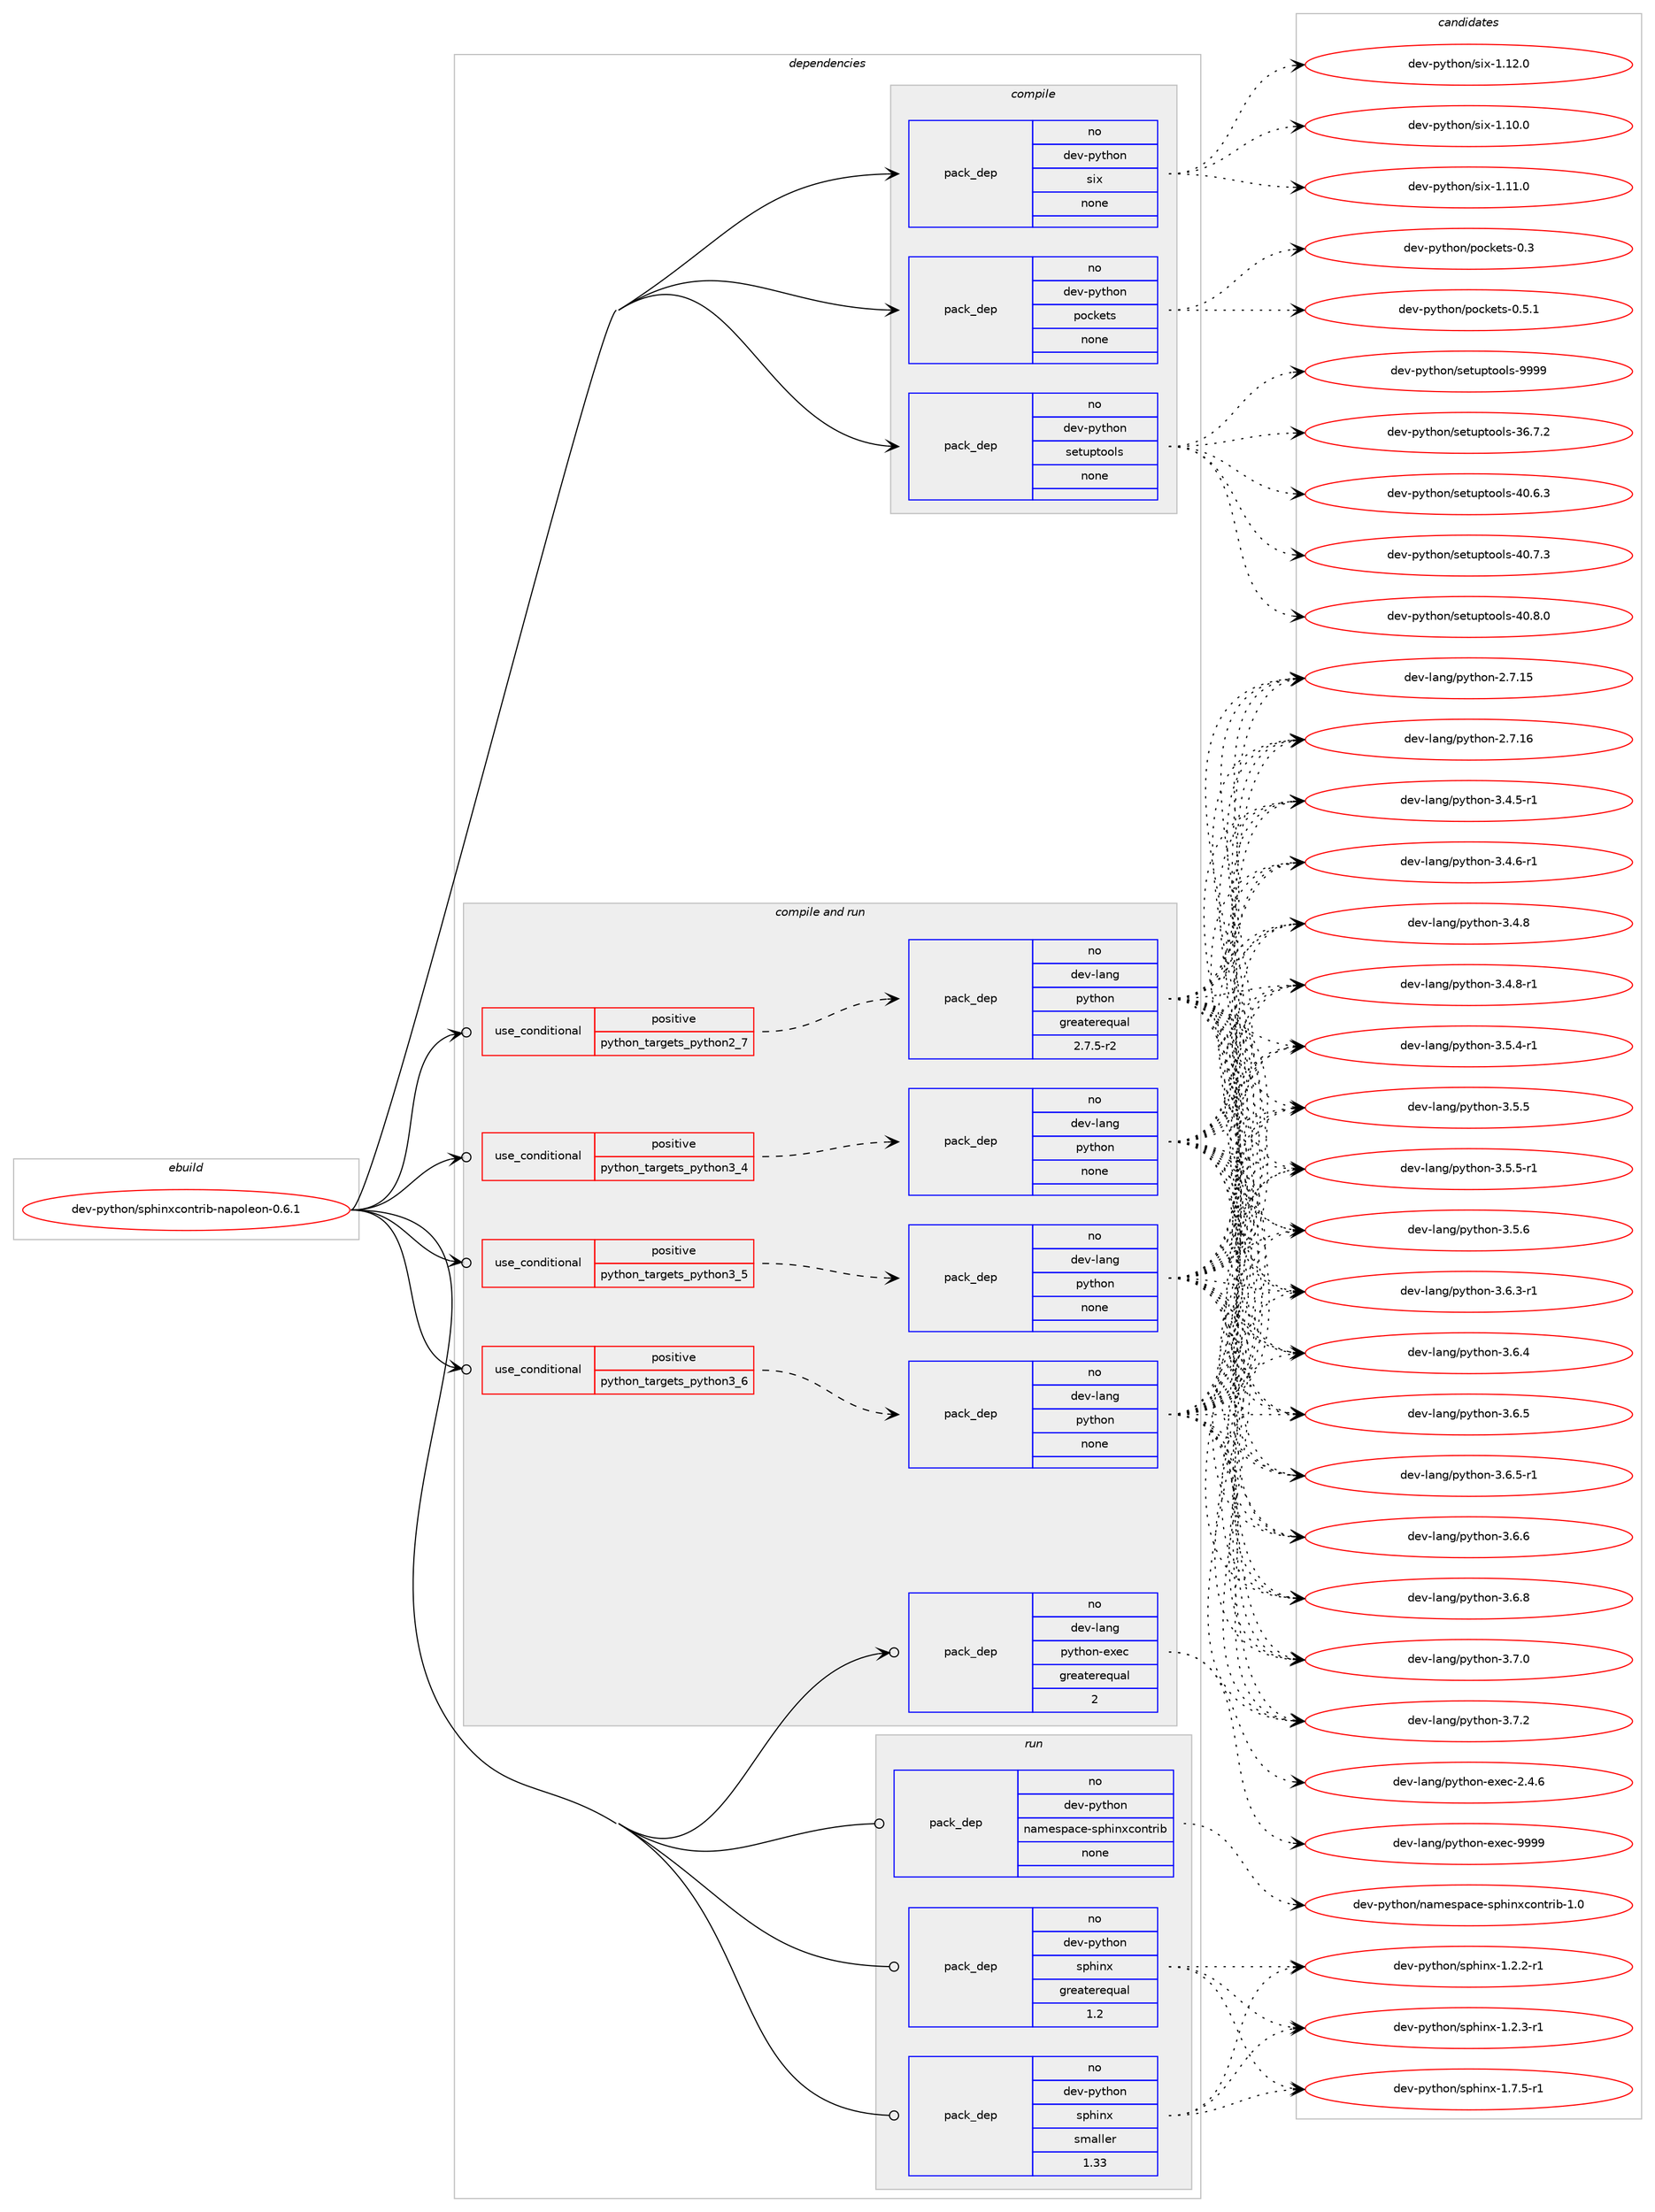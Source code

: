 digraph prolog {

# *************
# Graph options
# *************

newrank=true;
concentrate=true;
compound=true;
graph [rankdir=LR,fontname=Helvetica,fontsize=10,ranksep=1.5];#, ranksep=2.5, nodesep=0.2];
edge  [arrowhead=vee];
node  [fontname=Helvetica,fontsize=10];

# **********
# The ebuild
# **********

subgraph cluster_leftcol {
color=gray;
rank=same;
label=<<i>ebuild</i>>;
id [label="dev-python/sphinxcontrib-napoleon-0.6.1", color=red, width=4, href="../dev-python/sphinxcontrib-napoleon-0.6.1.svg"];
}

# ****************
# The dependencies
# ****************

subgraph cluster_midcol {
color=gray;
label=<<i>dependencies</i>>;
subgraph cluster_compile {
fillcolor="#eeeeee";
style=filled;
label=<<i>compile</i>>;
subgraph pack1033953 {
dependency1442323 [label=<<TABLE BORDER="0" CELLBORDER="1" CELLSPACING="0" CELLPADDING="4" WIDTH="220"><TR><TD ROWSPAN="6" CELLPADDING="30">pack_dep</TD></TR><TR><TD WIDTH="110">no</TD></TR><TR><TD>dev-python</TD></TR><TR><TD>pockets</TD></TR><TR><TD>none</TD></TR><TR><TD></TD></TR></TABLE>>, shape=none, color=blue];
}
id:e -> dependency1442323:w [weight=20,style="solid",arrowhead="vee"];
subgraph pack1033954 {
dependency1442324 [label=<<TABLE BORDER="0" CELLBORDER="1" CELLSPACING="0" CELLPADDING="4" WIDTH="220"><TR><TD ROWSPAN="6" CELLPADDING="30">pack_dep</TD></TR><TR><TD WIDTH="110">no</TD></TR><TR><TD>dev-python</TD></TR><TR><TD>setuptools</TD></TR><TR><TD>none</TD></TR><TR><TD></TD></TR></TABLE>>, shape=none, color=blue];
}
id:e -> dependency1442324:w [weight=20,style="solid",arrowhead="vee"];
subgraph pack1033955 {
dependency1442325 [label=<<TABLE BORDER="0" CELLBORDER="1" CELLSPACING="0" CELLPADDING="4" WIDTH="220"><TR><TD ROWSPAN="6" CELLPADDING="30">pack_dep</TD></TR><TR><TD WIDTH="110">no</TD></TR><TR><TD>dev-python</TD></TR><TR><TD>six</TD></TR><TR><TD>none</TD></TR><TR><TD></TD></TR></TABLE>>, shape=none, color=blue];
}
id:e -> dependency1442325:w [weight=20,style="solid",arrowhead="vee"];
}
subgraph cluster_compileandrun {
fillcolor="#eeeeee";
style=filled;
label=<<i>compile and run</i>>;
subgraph cond385008 {
dependency1442326 [label=<<TABLE BORDER="0" CELLBORDER="1" CELLSPACING="0" CELLPADDING="4"><TR><TD ROWSPAN="3" CELLPADDING="10">use_conditional</TD></TR><TR><TD>positive</TD></TR><TR><TD>python_targets_python2_7</TD></TR></TABLE>>, shape=none, color=red];
subgraph pack1033956 {
dependency1442327 [label=<<TABLE BORDER="0" CELLBORDER="1" CELLSPACING="0" CELLPADDING="4" WIDTH="220"><TR><TD ROWSPAN="6" CELLPADDING="30">pack_dep</TD></TR><TR><TD WIDTH="110">no</TD></TR><TR><TD>dev-lang</TD></TR><TR><TD>python</TD></TR><TR><TD>greaterequal</TD></TR><TR><TD>2.7.5-r2</TD></TR></TABLE>>, shape=none, color=blue];
}
dependency1442326:e -> dependency1442327:w [weight=20,style="dashed",arrowhead="vee"];
}
id:e -> dependency1442326:w [weight=20,style="solid",arrowhead="odotvee"];
subgraph cond385009 {
dependency1442328 [label=<<TABLE BORDER="0" CELLBORDER="1" CELLSPACING="0" CELLPADDING="4"><TR><TD ROWSPAN="3" CELLPADDING="10">use_conditional</TD></TR><TR><TD>positive</TD></TR><TR><TD>python_targets_python3_4</TD></TR></TABLE>>, shape=none, color=red];
subgraph pack1033957 {
dependency1442329 [label=<<TABLE BORDER="0" CELLBORDER="1" CELLSPACING="0" CELLPADDING="4" WIDTH="220"><TR><TD ROWSPAN="6" CELLPADDING="30">pack_dep</TD></TR><TR><TD WIDTH="110">no</TD></TR><TR><TD>dev-lang</TD></TR><TR><TD>python</TD></TR><TR><TD>none</TD></TR><TR><TD></TD></TR></TABLE>>, shape=none, color=blue];
}
dependency1442328:e -> dependency1442329:w [weight=20,style="dashed",arrowhead="vee"];
}
id:e -> dependency1442328:w [weight=20,style="solid",arrowhead="odotvee"];
subgraph cond385010 {
dependency1442330 [label=<<TABLE BORDER="0" CELLBORDER="1" CELLSPACING="0" CELLPADDING="4"><TR><TD ROWSPAN="3" CELLPADDING="10">use_conditional</TD></TR><TR><TD>positive</TD></TR><TR><TD>python_targets_python3_5</TD></TR></TABLE>>, shape=none, color=red];
subgraph pack1033958 {
dependency1442331 [label=<<TABLE BORDER="0" CELLBORDER="1" CELLSPACING="0" CELLPADDING="4" WIDTH="220"><TR><TD ROWSPAN="6" CELLPADDING="30">pack_dep</TD></TR><TR><TD WIDTH="110">no</TD></TR><TR><TD>dev-lang</TD></TR><TR><TD>python</TD></TR><TR><TD>none</TD></TR><TR><TD></TD></TR></TABLE>>, shape=none, color=blue];
}
dependency1442330:e -> dependency1442331:w [weight=20,style="dashed",arrowhead="vee"];
}
id:e -> dependency1442330:w [weight=20,style="solid",arrowhead="odotvee"];
subgraph cond385011 {
dependency1442332 [label=<<TABLE BORDER="0" CELLBORDER="1" CELLSPACING="0" CELLPADDING="4"><TR><TD ROWSPAN="3" CELLPADDING="10">use_conditional</TD></TR><TR><TD>positive</TD></TR><TR><TD>python_targets_python3_6</TD></TR></TABLE>>, shape=none, color=red];
subgraph pack1033959 {
dependency1442333 [label=<<TABLE BORDER="0" CELLBORDER="1" CELLSPACING="0" CELLPADDING="4" WIDTH="220"><TR><TD ROWSPAN="6" CELLPADDING="30">pack_dep</TD></TR><TR><TD WIDTH="110">no</TD></TR><TR><TD>dev-lang</TD></TR><TR><TD>python</TD></TR><TR><TD>none</TD></TR><TR><TD></TD></TR></TABLE>>, shape=none, color=blue];
}
dependency1442332:e -> dependency1442333:w [weight=20,style="dashed",arrowhead="vee"];
}
id:e -> dependency1442332:w [weight=20,style="solid",arrowhead="odotvee"];
subgraph pack1033960 {
dependency1442334 [label=<<TABLE BORDER="0" CELLBORDER="1" CELLSPACING="0" CELLPADDING="4" WIDTH="220"><TR><TD ROWSPAN="6" CELLPADDING="30">pack_dep</TD></TR><TR><TD WIDTH="110">no</TD></TR><TR><TD>dev-lang</TD></TR><TR><TD>python-exec</TD></TR><TR><TD>greaterequal</TD></TR><TR><TD>2</TD></TR></TABLE>>, shape=none, color=blue];
}
id:e -> dependency1442334:w [weight=20,style="solid",arrowhead="odotvee"];
}
subgraph cluster_run {
fillcolor="#eeeeee";
style=filled;
label=<<i>run</i>>;
subgraph pack1033961 {
dependency1442335 [label=<<TABLE BORDER="0" CELLBORDER="1" CELLSPACING="0" CELLPADDING="4" WIDTH="220"><TR><TD ROWSPAN="6" CELLPADDING="30">pack_dep</TD></TR><TR><TD WIDTH="110">no</TD></TR><TR><TD>dev-python</TD></TR><TR><TD>namespace-sphinxcontrib</TD></TR><TR><TD>none</TD></TR><TR><TD></TD></TR></TABLE>>, shape=none, color=blue];
}
id:e -> dependency1442335:w [weight=20,style="solid",arrowhead="odot"];
subgraph pack1033962 {
dependency1442336 [label=<<TABLE BORDER="0" CELLBORDER="1" CELLSPACING="0" CELLPADDING="4" WIDTH="220"><TR><TD ROWSPAN="6" CELLPADDING="30">pack_dep</TD></TR><TR><TD WIDTH="110">no</TD></TR><TR><TD>dev-python</TD></TR><TR><TD>sphinx</TD></TR><TR><TD>greaterequal</TD></TR><TR><TD>1.2</TD></TR></TABLE>>, shape=none, color=blue];
}
id:e -> dependency1442336:w [weight=20,style="solid",arrowhead="odot"];
subgraph pack1033963 {
dependency1442337 [label=<<TABLE BORDER="0" CELLBORDER="1" CELLSPACING="0" CELLPADDING="4" WIDTH="220"><TR><TD ROWSPAN="6" CELLPADDING="30">pack_dep</TD></TR><TR><TD WIDTH="110">no</TD></TR><TR><TD>dev-python</TD></TR><TR><TD>sphinx</TD></TR><TR><TD>smaller</TD></TR><TR><TD>1.33</TD></TR></TABLE>>, shape=none, color=blue];
}
id:e -> dependency1442337:w [weight=20,style="solid",arrowhead="odot"];
}
}

# **************
# The candidates
# **************

subgraph cluster_choices {
rank=same;
color=gray;
label=<<i>candidates</i>>;

subgraph choice1033953 {
color=black;
nodesep=1;
choice10010111845112121116104111110471121119910710111611545484651 [label="dev-python/pockets-0.3", color=red, width=4,href="../dev-python/pockets-0.3.svg"];
choice100101118451121211161041111104711211199107101116115454846534649 [label="dev-python/pockets-0.5.1", color=red, width=4,href="../dev-python/pockets-0.5.1.svg"];
dependency1442323:e -> choice10010111845112121116104111110471121119910710111611545484651:w [style=dotted,weight="100"];
dependency1442323:e -> choice100101118451121211161041111104711211199107101116115454846534649:w [style=dotted,weight="100"];
}
subgraph choice1033954 {
color=black;
nodesep=1;
choice100101118451121211161041111104711510111611711211611111110811545515446554650 [label="dev-python/setuptools-36.7.2", color=red, width=4,href="../dev-python/setuptools-36.7.2.svg"];
choice100101118451121211161041111104711510111611711211611111110811545524846544651 [label="dev-python/setuptools-40.6.3", color=red, width=4,href="../dev-python/setuptools-40.6.3.svg"];
choice100101118451121211161041111104711510111611711211611111110811545524846554651 [label="dev-python/setuptools-40.7.3", color=red, width=4,href="../dev-python/setuptools-40.7.3.svg"];
choice100101118451121211161041111104711510111611711211611111110811545524846564648 [label="dev-python/setuptools-40.8.0", color=red, width=4,href="../dev-python/setuptools-40.8.0.svg"];
choice10010111845112121116104111110471151011161171121161111111081154557575757 [label="dev-python/setuptools-9999", color=red, width=4,href="../dev-python/setuptools-9999.svg"];
dependency1442324:e -> choice100101118451121211161041111104711510111611711211611111110811545515446554650:w [style=dotted,weight="100"];
dependency1442324:e -> choice100101118451121211161041111104711510111611711211611111110811545524846544651:w [style=dotted,weight="100"];
dependency1442324:e -> choice100101118451121211161041111104711510111611711211611111110811545524846554651:w [style=dotted,weight="100"];
dependency1442324:e -> choice100101118451121211161041111104711510111611711211611111110811545524846564648:w [style=dotted,weight="100"];
dependency1442324:e -> choice10010111845112121116104111110471151011161171121161111111081154557575757:w [style=dotted,weight="100"];
}
subgraph choice1033955 {
color=black;
nodesep=1;
choice100101118451121211161041111104711510512045494649484648 [label="dev-python/six-1.10.0", color=red, width=4,href="../dev-python/six-1.10.0.svg"];
choice100101118451121211161041111104711510512045494649494648 [label="dev-python/six-1.11.0", color=red, width=4,href="../dev-python/six-1.11.0.svg"];
choice100101118451121211161041111104711510512045494649504648 [label="dev-python/six-1.12.0", color=red, width=4,href="../dev-python/six-1.12.0.svg"];
dependency1442325:e -> choice100101118451121211161041111104711510512045494649484648:w [style=dotted,weight="100"];
dependency1442325:e -> choice100101118451121211161041111104711510512045494649494648:w [style=dotted,weight="100"];
dependency1442325:e -> choice100101118451121211161041111104711510512045494649504648:w [style=dotted,weight="100"];
}
subgraph choice1033956 {
color=black;
nodesep=1;
choice10010111845108971101034711212111610411111045504655464953 [label="dev-lang/python-2.7.15", color=red, width=4,href="../dev-lang/python-2.7.15.svg"];
choice10010111845108971101034711212111610411111045504655464954 [label="dev-lang/python-2.7.16", color=red, width=4,href="../dev-lang/python-2.7.16.svg"];
choice1001011184510897110103471121211161041111104551465246534511449 [label="dev-lang/python-3.4.5-r1", color=red, width=4,href="../dev-lang/python-3.4.5-r1.svg"];
choice1001011184510897110103471121211161041111104551465246544511449 [label="dev-lang/python-3.4.6-r1", color=red, width=4,href="../dev-lang/python-3.4.6-r1.svg"];
choice100101118451089711010347112121116104111110455146524656 [label="dev-lang/python-3.4.8", color=red, width=4,href="../dev-lang/python-3.4.8.svg"];
choice1001011184510897110103471121211161041111104551465246564511449 [label="dev-lang/python-3.4.8-r1", color=red, width=4,href="../dev-lang/python-3.4.8-r1.svg"];
choice1001011184510897110103471121211161041111104551465346524511449 [label="dev-lang/python-3.5.4-r1", color=red, width=4,href="../dev-lang/python-3.5.4-r1.svg"];
choice100101118451089711010347112121116104111110455146534653 [label="dev-lang/python-3.5.5", color=red, width=4,href="../dev-lang/python-3.5.5.svg"];
choice1001011184510897110103471121211161041111104551465346534511449 [label="dev-lang/python-3.5.5-r1", color=red, width=4,href="../dev-lang/python-3.5.5-r1.svg"];
choice100101118451089711010347112121116104111110455146534654 [label="dev-lang/python-3.5.6", color=red, width=4,href="../dev-lang/python-3.5.6.svg"];
choice1001011184510897110103471121211161041111104551465446514511449 [label="dev-lang/python-3.6.3-r1", color=red, width=4,href="../dev-lang/python-3.6.3-r1.svg"];
choice100101118451089711010347112121116104111110455146544652 [label="dev-lang/python-3.6.4", color=red, width=4,href="../dev-lang/python-3.6.4.svg"];
choice100101118451089711010347112121116104111110455146544653 [label="dev-lang/python-3.6.5", color=red, width=4,href="../dev-lang/python-3.6.5.svg"];
choice1001011184510897110103471121211161041111104551465446534511449 [label="dev-lang/python-3.6.5-r1", color=red, width=4,href="../dev-lang/python-3.6.5-r1.svg"];
choice100101118451089711010347112121116104111110455146544654 [label="dev-lang/python-3.6.6", color=red, width=4,href="../dev-lang/python-3.6.6.svg"];
choice100101118451089711010347112121116104111110455146544656 [label="dev-lang/python-3.6.8", color=red, width=4,href="../dev-lang/python-3.6.8.svg"];
choice100101118451089711010347112121116104111110455146554648 [label="dev-lang/python-3.7.0", color=red, width=4,href="../dev-lang/python-3.7.0.svg"];
choice100101118451089711010347112121116104111110455146554650 [label="dev-lang/python-3.7.2", color=red, width=4,href="../dev-lang/python-3.7.2.svg"];
dependency1442327:e -> choice10010111845108971101034711212111610411111045504655464953:w [style=dotted,weight="100"];
dependency1442327:e -> choice10010111845108971101034711212111610411111045504655464954:w [style=dotted,weight="100"];
dependency1442327:e -> choice1001011184510897110103471121211161041111104551465246534511449:w [style=dotted,weight="100"];
dependency1442327:e -> choice1001011184510897110103471121211161041111104551465246544511449:w [style=dotted,weight="100"];
dependency1442327:e -> choice100101118451089711010347112121116104111110455146524656:w [style=dotted,weight="100"];
dependency1442327:e -> choice1001011184510897110103471121211161041111104551465246564511449:w [style=dotted,weight="100"];
dependency1442327:e -> choice1001011184510897110103471121211161041111104551465346524511449:w [style=dotted,weight="100"];
dependency1442327:e -> choice100101118451089711010347112121116104111110455146534653:w [style=dotted,weight="100"];
dependency1442327:e -> choice1001011184510897110103471121211161041111104551465346534511449:w [style=dotted,weight="100"];
dependency1442327:e -> choice100101118451089711010347112121116104111110455146534654:w [style=dotted,weight="100"];
dependency1442327:e -> choice1001011184510897110103471121211161041111104551465446514511449:w [style=dotted,weight="100"];
dependency1442327:e -> choice100101118451089711010347112121116104111110455146544652:w [style=dotted,weight="100"];
dependency1442327:e -> choice100101118451089711010347112121116104111110455146544653:w [style=dotted,weight="100"];
dependency1442327:e -> choice1001011184510897110103471121211161041111104551465446534511449:w [style=dotted,weight="100"];
dependency1442327:e -> choice100101118451089711010347112121116104111110455146544654:w [style=dotted,weight="100"];
dependency1442327:e -> choice100101118451089711010347112121116104111110455146544656:w [style=dotted,weight="100"];
dependency1442327:e -> choice100101118451089711010347112121116104111110455146554648:w [style=dotted,weight="100"];
dependency1442327:e -> choice100101118451089711010347112121116104111110455146554650:w [style=dotted,weight="100"];
}
subgraph choice1033957 {
color=black;
nodesep=1;
choice10010111845108971101034711212111610411111045504655464953 [label="dev-lang/python-2.7.15", color=red, width=4,href="../dev-lang/python-2.7.15.svg"];
choice10010111845108971101034711212111610411111045504655464954 [label="dev-lang/python-2.7.16", color=red, width=4,href="../dev-lang/python-2.7.16.svg"];
choice1001011184510897110103471121211161041111104551465246534511449 [label="dev-lang/python-3.4.5-r1", color=red, width=4,href="../dev-lang/python-3.4.5-r1.svg"];
choice1001011184510897110103471121211161041111104551465246544511449 [label="dev-lang/python-3.4.6-r1", color=red, width=4,href="../dev-lang/python-3.4.6-r1.svg"];
choice100101118451089711010347112121116104111110455146524656 [label="dev-lang/python-3.4.8", color=red, width=4,href="../dev-lang/python-3.4.8.svg"];
choice1001011184510897110103471121211161041111104551465246564511449 [label="dev-lang/python-3.4.8-r1", color=red, width=4,href="../dev-lang/python-3.4.8-r1.svg"];
choice1001011184510897110103471121211161041111104551465346524511449 [label="dev-lang/python-3.5.4-r1", color=red, width=4,href="../dev-lang/python-3.5.4-r1.svg"];
choice100101118451089711010347112121116104111110455146534653 [label="dev-lang/python-3.5.5", color=red, width=4,href="../dev-lang/python-3.5.5.svg"];
choice1001011184510897110103471121211161041111104551465346534511449 [label="dev-lang/python-3.5.5-r1", color=red, width=4,href="../dev-lang/python-3.5.5-r1.svg"];
choice100101118451089711010347112121116104111110455146534654 [label="dev-lang/python-3.5.6", color=red, width=4,href="../dev-lang/python-3.5.6.svg"];
choice1001011184510897110103471121211161041111104551465446514511449 [label="dev-lang/python-3.6.3-r1", color=red, width=4,href="../dev-lang/python-3.6.3-r1.svg"];
choice100101118451089711010347112121116104111110455146544652 [label="dev-lang/python-3.6.4", color=red, width=4,href="../dev-lang/python-3.6.4.svg"];
choice100101118451089711010347112121116104111110455146544653 [label="dev-lang/python-3.6.5", color=red, width=4,href="../dev-lang/python-3.6.5.svg"];
choice1001011184510897110103471121211161041111104551465446534511449 [label="dev-lang/python-3.6.5-r1", color=red, width=4,href="../dev-lang/python-3.6.5-r1.svg"];
choice100101118451089711010347112121116104111110455146544654 [label="dev-lang/python-3.6.6", color=red, width=4,href="../dev-lang/python-3.6.6.svg"];
choice100101118451089711010347112121116104111110455146544656 [label="dev-lang/python-3.6.8", color=red, width=4,href="../dev-lang/python-3.6.8.svg"];
choice100101118451089711010347112121116104111110455146554648 [label="dev-lang/python-3.7.0", color=red, width=4,href="../dev-lang/python-3.7.0.svg"];
choice100101118451089711010347112121116104111110455146554650 [label="dev-lang/python-3.7.2", color=red, width=4,href="../dev-lang/python-3.7.2.svg"];
dependency1442329:e -> choice10010111845108971101034711212111610411111045504655464953:w [style=dotted,weight="100"];
dependency1442329:e -> choice10010111845108971101034711212111610411111045504655464954:w [style=dotted,weight="100"];
dependency1442329:e -> choice1001011184510897110103471121211161041111104551465246534511449:w [style=dotted,weight="100"];
dependency1442329:e -> choice1001011184510897110103471121211161041111104551465246544511449:w [style=dotted,weight="100"];
dependency1442329:e -> choice100101118451089711010347112121116104111110455146524656:w [style=dotted,weight="100"];
dependency1442329:e -> choice1001011184510897110103471121211161041111104551465246564511449:w [style=dotted,weight="100"];
dependency1442329:e -> choice1001011184510897110103471121211161041111104551465346524511449:w [style=dotted,weight="100"];
dependency1442329:e -> choice100101118451089711010347112121116104111110455146534653:w [style=dotted,weight="100"];
dependency1442329:e -> choice1001011184510897110103471121211161041111104551465346534511449:w [style=dotted,weight="100"];
dependency1442329:e -> choice100101118451089711010347112121116104111110455146534654:w [style=dotted,weight="100"];
dependency1442329:e -> choice1001011184510897110103471121211161041111104551465446514511449:w [style=dotted,weight="100"];
dependency1442329:e -> choice100101118451089711010347112121116104111110455146544652:w [style=dotted,weight="100"];
dependency1442329:e -> choice100101118451089711010347112121116104111110455146544653:w [style=dotted,weight="100"];
dependency1442329:e -> choice1001011184510897110103471121211161041111104551465446534511449:w [style=dotted,weight="100"];
dependency1442329:e -> choice100101118451089711010347112121116104111110455146544654:w [style=dotted,weight="100"];
dependency1442329:e -> choice100101118451089711010347112121116104111110455146544656:w [style=dotted,weight="100"];
dependency1442329:e -> choice100101118451089711010347112121116104111110455146554648:w [style=dotted,weight="100"];
dependency1442329:e -> choice100101118451089711010347112121116104111110455146554650:w [style=dotted,weight="100"];
}
subgraph choice1033958 {
color=black;
nodesep=1;
choice10010111845108971101034711212111610411111045504655464953 [label="dev-lang/python-2.7.15", color=red, width=4,href="../dev-lang/python-2.7.15.svg"];
choice10010111845108971101034711212111610411111045504655464954 [label="dev-lang/python-2.7.16", color=red, width=4,href="../dev-lang/python-2.7.16.svg"];
choice1001011184510897110103471121211161041111104551465246534511449 [label="dev-lang/python-3.4.5-r1", color=red, width=4,href="../dev-lang/python-3.4.5-r1.svg"];
choice1001011184510897110103471121211161041111104551465246544511449 [label="dev-lang/python-3.4.6-r1", color=red, width=4,href="../dev-lang/python-3.4.6-r1.svg"];
choice100101118451089711010347112121116104111110455146524656 [label="dev-lang/python-3.4.8", color=red, width=4,href="../dev-lang/python-3.4.8.svg"];
choice1001011184510897110103471121211161041111104551465246564511449 [label="dev-lang/python-3.4.8-r1", color=red, width=4,href="../dev-lang/python-3.4.8-r1.svg"];
choice1001011184510897110103471121211161041111104551465346524511449 [label="dev-lang/python-3.5.4-r1", color=red, width=4,href="../dev-lang/python-3.5.4-r1.svg"];
choice100101118451089711010347112121116104111110455146534653 [label="dev-lang/python-3.5.5", color=red, width=4,href="../dev-lang/python-3.5.5.svg"];
choice1001011184510897110103471121211161041111104551465346534511449 [label="dev-lang/python-3.5.5-r1", color=red, width=4,href="../dev-lang/python-3.5.5-r1.svg"];
choice100101118451089711010347112121116104111110455146534654 [label="dev-lang/python-3.5.6", color=red, width=4,href="../dev-lang/python-3.5.6.svg"];
choice1001011184510897110103471121211161041111104551465446514511449 [label="dev-lang/python-3.6.3-r1", color=red, width=4,href="../dev-lang/python-3.6.3-r1.svg"];
choice100101118451089711010347112121116104111110455146544652 [label="dev-lang/python-3.6.4", color=red, width=4,href="../dev-lang/python-3.6.4.svg"];
choice100101118451089711010347112121116104111110455146544653 [label="dev-lang/python-3.6.5", color=red, width=4,href="../dev-lang/python-3.6.5.svg"];
choice1001011184510897110103471121211161041111104551465446534511449 [label="dev-lang/python-3.6.5-r1", color=red, width=4,href="../dev-lang/python-3.6.5-r1.svg"];
choice100101118451089711010347112121116104111110455146544654 [label="dev-lang/python-3.6.6", color=red, width=4,href="../dev-lang/python-3.6.6.svg"];
choice100101118451089711010347112121116104111110455146544656 [label="dev-lang/python-3.6.8", color=red, width=4,href="../dev-lang/python-3.6.8.svg"];
choice100101118451089711010347112121116104111110455146554648 [label="dev-lang/python-3.7.0", color=red, width=4,href="../dev-lang/python-3.7.0.svg"];
choice100101118451089711010347112121116104111110455146554650 [label="dev-lang/python-3.7.2", color=red, width=4,href="../dev-lang/python-3.7.2.svg"];
dependency1442331:e -> choice10010111845108971101034711212111610411111045504655464953:w [style=dotted,weight="100"];
dependency1442331:e -> choice10010111845108971101034711212111610411111045504655464954:w [style=dotted,weight="100"];
dependency1442331:e -> choice1001011184510897110103471121211161041111104551465246534511449:w [style=dotted,weight="100"];
dependency1442331:e -> choice1001011184510897110103471121211161041111104551465246544511449:w [style=dotted,weight="100"];
dependency1442331:e -> choice100101118451089711010347112121116104111110455146524656:w [style=dotted,weight="100"];
dependency1442331:e -> choice1001011184510897110103471121211161041111104551465246564511449:w [style=dotted,weight="100"];
dependency1442331:e -> choice1001011184510897110103471121211161041111104551465346524511449:w [style=dotted,weight="100"];
dependency1442331:e -> choice100101118451089711010347112121116104111110455146534653:w [style=dotted,weight="100"];
dependency1442331:e -> choice1001011184510897110103471121211161041111104551465346534511449:w [style=dotted,weight="100"];
dependency1442331:e -> choice100101118451089711010347112121116104111110455146534654:w [style=dotted,weight="100"];
dependency1442331:e -> choice1001011184510897110103471121211161041111104551465446514511449:w [style=dotted,weight="100"];
dependency1442331:e -> choice100101118451089711010347112121116104111110455146544652:w [style=dotted,weight="100"];
dependency1442331:e -> choice100101118451089711010347112121116104111110455146544653:w [style=dotted,weight="100"];
dependency1442331:e -> choice1001011184510897110103471121211161041111104551465446534511449:w [style=dotted,weight="100"];
dependency1442331:e -> choice100101118451089711010347112121116104111110455146544654:w [style=dotted,weight="100"];
dependency1442331:e -> choice100101118451089711010347112121116104111110455146544656:w [style=dotted,weight="100"];
dependency1442331:e -> choice100101118451089711010347112121116104111110455146554648:w [style=dotted,weight="100"];
dependency1442331:e -> choice100101118451089711010347112121116104111110455146554650:w [style=dotted,weight="100"];
}
subgraph choice1033959 {
color=black;
nodesep=1;
choice10010111845108971101034711212111610411111045504655464953 [label="dev-lang/python-2.7.15", color=red, width=4,href="../dev-lang/python-2.7.15.svg"];
choice10010111845108971101034711212111610411111045504655464954 [label="dev-lang/python-2.7.16", color=red, width=4,href="../dev-lang/python-2.7.16.svg"];
choice1001011184510897110103471121211161041111104551465246534511449 [label="dev-lang/python-3.4.5-r1", color=red, width=4,href="../dev-lang/python-3.4.5-r1.svg"];
choice1001011184510897110103471121211161041111104551465246544511449 [label="dev-lang/python-3.4.6-r1", color=red, width=4,href="../dev-lang/python-3.4.6-r1.svg"];
choice100101118451089711010347112121116104111110455146524656 [label="dev-lang/python-3.4.8", color=red, width=4,href="../dev-lang/python-3.4.8.svg"];
choice1001011184510897110103471121211161041111104551465246564511449 [label="dev-lang/python-3.4.8-r1", color=red, width=4,href="../dev-lang/python-3.4.8-r1.svg"];
choice1001011184510897110103471121211161041111104551465346524511449 [label="dev-lang/python-3.5.4-r1", color=red, width=4,href="../dev-lang/python-3.5.4-r1.svg"];
choice100101118451089711010347112121116104111110455146534653 [label="dev-lang/python-3.5.5", color=red, width=4,href="../dev-lang/python-3.5.5.svg"];
choice1001011184510897110103471121211161041111104551465346534511449 [label="dev-lang/python-3.5.5-r1", color=red, width=4,href="../dev-lang/python-3.5.5-r1.svg"];
choice100101118451089711010347112121116104111110455146534654 [label="dev-lang/python-3.5.6", color=red, width=4,href="../dev-lang/python-3.5.6.svg"];
choice1001011184510897110103471121211161041111104551465446514511449 [label="dev-lang/python-3.6.3-r1", color=red, width=4,href="../dev-lang/python-3.6.3-r1.svg"];
choice100101118451089711010347112121116104111110455146544652 [label="dev-lang/python-3.6.4", color=red, width=4,href="../dev-lang/python-3.6.4.svg"];
choice100101118451089711010347112121116104111110455146544653 [label="dev-lang/python-3.6.5", color=red, width=4,href="../dev-lang/python-3.6.5.svg"];
choice1001011184510897110103471121211161041111104551465446534511449 [label="dev-lang/python-3.6.5-r1", color=red, width=4,href="../dev-lang/python-3.6.5-r1.svg"];
choice100101118451089711010347112121116104111110455146544654 [label="dev-lang/python-3.6.6", color=red, width=4,href="../dev-lang/python-3.6.6.svg"];
choice100101118451089711010347112121116104111110455146544656 [label="dev-lang/python-3.6.8", color=red, width=4,href="../dev-lang/python-3.6.8.svg"];
choice100101118451089711010347112121116104111110455146554648 [label="dev-lang/python-3.7.0", color=red, width=4,href="../dev-lang/python-3.7.0.svg"];
choice100101118451089711010347112121116104111110455146554650 [label="dev-lang/python-3.7.2", color=red, width=4,href="../dev-lang/python-3.7.2.svg"];
dependency1442333:e -> choice10010111845108971101034711212111610411111045504655464953:w [style=dotted,weight="100"];
dependency1442333:e -> choice10010111845108971101034711212111610411111045504655464954:w [style=dotted,weight="100"];
dependency1442333:e -> choice1001011184510897110103471121211161041111104551465246534511449:w [style=dotted,weight="100"];
dependency1442333:e -> choice1001011184510897110103471121211161041111104551465246544511449:w [style=dotted,weight="100"];
dependency1442333:e -> choice100101118451089711010347112121116104111110455146524656:w [style=dotted,weight="100"];
dependency1442333:e -> choice1001011184510897110103471121211161041111104551465246564511449:w [style=dotted,weight="100"];
dependency1442333:e -> choice1001011184510897110103471121211161041111104551465346524511449:w [style=dotted,weight="100"];
dependency1442333:e -> choice100101118451089711010347112121116104111110455146534653:w [style=dotted,weight="100"];
dependency1442333:e -> choice1001011184510897110103471121211161041111104551465346534511449:w [style=dotted,weight="100"];
dependency1442333:e -> choice100101118451089711010347112121116104111110455146534654:w [style=dotted,weight="100"];
dependency1442333:e -> choice1001011184510897110103471121211161041111104551465446514511449:w [style=dotted,weight="100"];
dependency1442333:e -> choice100101118451089711010347112121116104111110455146544652:w [style=dotted,weight="100"];
dependency1442333:e -> choice100101118451089711010347112121116104111110455146544653:w [style=dotted,weight="100"];
dependency1442333:e -> choice1001011184510897110103471121211161041111104551465446534511449:w [style=dotted,weight="100"];
dependency1442333:e -> choice100101118451089711010347112121116104111110455146544654:w [style=dotted,weight="100"];
dependency1442333:e -> choice100101118451089711010347112121116104111110455146544656:w [style=dotted,weight="100"];
dependency1442333:e -> choice100101118451089711010347112121116104111110455146554648:w [style=dotted,weight="100"];
dependency1442333:e -> choice100101118451089711010347112121116104111110455146554650:w [style=dotted,weight="100"];
}
subgraph choice1033960 {
color=black;
nodesep=1;
choice1001011184510897110103471121211161041111104510112010199455046524654 [label="dev-lang/python-exec-2.4.6", color=red, width=4,href="../dev-lang/python-exec-2.4.6.svg"];
choice10010111845108971101034711212111610411111045101120101994557575757 [label="dev-lang/python-exec-9999", color=red, width=4,href="../dev-lang/python-exec-9999.svg"];
dependency1442334:e -> choice1001011184510897110103471121211161041111104510112010199455046524654:w [style=dotted,weight="100"];
dependency1442334:e -> choice10010111845108971101034711212111610411111045101120101994557575757:w [style=dotted,weight="100"];
}
subgraph choice1033961 {
color=black;
nodesep=1;
choice100101118451121211161041111104711097109101115112979910145115112104105110120991111101161141059845494648 [label="dev-python/namespace-sphinxcontrib-1.0", color=red, width=4,href="../dev-python/namespace-sphinxcontrib-1.0.svg"];
dependency1442335:e -> choice100101118451121211161041111104711097109101115112979910145115112104105110120991111101161141059845494648:w [style=dotted,weight="100"];
}
subgraph choice1033962 {
color=black;
nodesep=1;
choice10010111845112121116104111110471151121041051101204549465046504511449 [label="dev-python/sphinx-1.2.2-r1", color=red, width=4,href="../dev-python/sphinx-1.2.2-r1.svg"];
choice10010111845112121116104111110471151121041051101204549465046514511449 [label="dev-python/sphinx-1.2.3-r1", color=red, width=4,href="../dev-python/sphinx-1.2.3-r1.svg"];
choice10010111845112121116104111110471151121041051101204549465546534511449 [label="dev-python/sphinx-1.7.5-r1", color=red, width=4,href="../dev-python/sphinx-1.7.5-r1.svg"];
dependency1442336:e -> choice10010111845112121116104111110471151121041051101204549465046504511449:w [style=dotted,weight="100"];
dependency1442336:e -> choice10010111845112121116104111110471151121041051101204549465046514511449:w [style=dotted,weight="100"];
dependency1442336:e -> choice10010111845112121116104111110471151121041051101204549465546534511449:w [style=dotted,weight="100"];
}
subgraph choice1033963 {
color=black;
nodesep=1;
choice10010111845112121116104111110471151121041051101204549465046504511449 [label="dev-python/sphinx-1.2.2-r1", color=red, width=4,href="../dev-python/sphinx-1.2.2-r1.svg"];
choice10010111845112121116104111110471151121041051101204549465046514511449 [label="dev-python/sphinx-1.2.3-r1", color=red, width=4,href="../dev-python/sphinx-1.2.3-r1.svg"];
choice10010111845112121116104111110471151121041051101204549465546534511449 [label="dev-python/sphinx-1.7.5-r1", color=red, width=4,href="../dev-python/sphinx-1.7.5-r1.svg"];
dependency1442337:e -> choice10010111845112121116104111110471151121041051101204549465046504511449:w [style=dotted,weight="100"];
dependency1442337:e -> choice10010111845112121116104111110471151121041051101204549465046514511449:w [style=dotted,weight="100"];
dependency1442337:e -> choice10010111845112121116104111110471151121041051101204549465546534511449:w [style=dotted,weight="100"];
}
}

}
